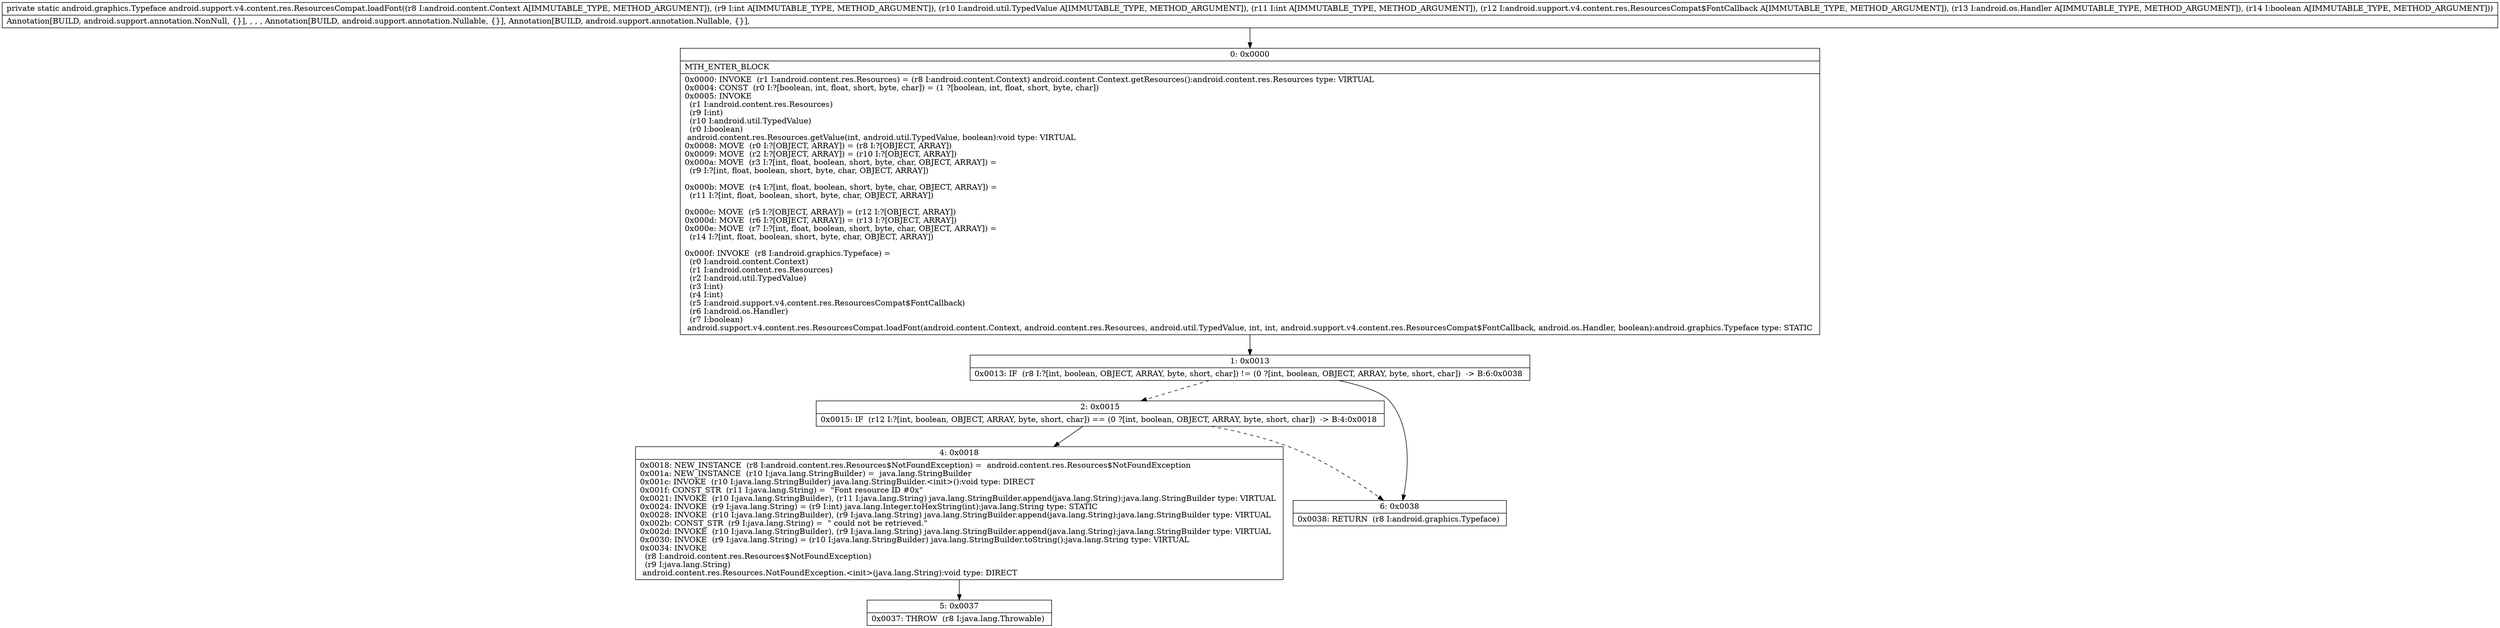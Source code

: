 digraph "CFG forandroid.support.v4.content.res.ResourcesCompat.loadFont(Landroid\/content\/Context;ILandroid\/util\/TypedValue;ILandroid\/support\/v4\/content\/res\/ResourcesCompat$FontCallback;Landroid\/os\/Handler;Z)Landroid\/graphics\/Typeface;" {
Node_0 [shape=record,label="{0\:\ 0x0000|MTH_ENTER_BLOCK\l|0x0000: INVOKE  (r1 I:android.content.res.Resources) = (r8 I:android.content.Context) android.content.Context.getResources():android.content.res.Resources type: VIRTUAL \l0x0004: CONST  (r0 I:?[boolean, int, float, short, byte, char]) = (1 ?[boolean, int, float, short, byte, char]) \l0x0005: INVOKE  \l  (r1 I:android.content.res.Resources)\l  (r9 I:int)\l  (r10 I:android.util.TypedValue)\l  (r0 I:boolean)\l android.content.res.Resources.getValue(int, android.util.TypedValue, boolean):void type: VIRTUAL \l0x0008: MOVE  (r0 I:?[OBJECT, ARRAY]) = (r8 I:?[OBJECT, ARRAY]) \l0x0009: MOVE  (r2 I:?[OBJECT, ARRAY]) = (r10 I:?[OBJECT, ARRAY]) \l0x000a: MOVE  (r3 I:?[int, float, boolean, short, byte, char, OBJECT, ARRAY]) = \l  (r9 I:?[int, float, boolean, short, byte, char, OBJECT, ARRAY])\l \l0x000b: MOVE  (r4 I:?[int, float, boolean, short, byte, char, OBJECT, ARRAY]) = \l  (r11 I:?[int, float, boolean, short, byte, char, OBJECT, ARRAY])\l \l0x000c: MOVE  (r5 I:?[OBJECT, ARRAY]) = (r12 I:?[OBJECT, ARRAY]) \l0x000d: MOVE  (r6 I:?[OBJECT, ARRAY]) = (r13 I:?[OBJECT, ARRAY]) \l0x000e: MOVE  (r7 I:?[int, float, boolean, short, byte, char, OBJECT, ARRAY]) = \l  (r14 I:?[int, float, boolean, short, byte, char, OBJECT, ARRAY])\l \l0x000f: INVOKE  (r8 I:android.graphics.Typeface) = \l  (r0 I:android.content.Context)\l  (r1 I:android.content.res.Resources)\l  (r2 I:android.util.TypedValue)\l  (r3 I:int)\l  (r4 I:int)\l  (r5 I:android.support.v4.content.res.ResourcesCompat$FontCallback)\l  (r6 I:android.os.Handler)\l  (r7 I:boolean)\l android.support.v4.content.res.ResourcesCompat.loadFont(android.content.Context, android.content.res.Resources, android.util.TypedValue, int, int, android.support.v4.content.res.ResourcesCompat$FontCallback, android.os.Handler, boolean):android.graphics.Typeface type: STATIC \l}"];
Node_1 [shape=record,label="{1\:\ 0x0013|0x0013: IF  (r8 I:?[int, boolean, OBJECT, ARRAY, byte, short, char]) != (0 ?[int, boolean, OBJECT, ARRAY, byte, short, char])  \-\> B:6:0x0038 \l}"];
Node_2 [shape=record,label="{2\:\ 0x0015|0x0015: IF  (r12 I:?[int, boolean, OBJECT, ARRAY, byte, short, char]) == (0 ?[int, boolean, OBJECT, ARRAY, byte, short, char])  \-\> B:4:0x0018 \l}"];
Node_4 [shape=record,label="{4\:\ 0x0018|0x0018: NEW_INSTANCE  (r8 I:android.content.res.Resources$NotFoundException) =  android.content.res.Resources$NotFoundException \l0x001a: NEW_INSTANCE  (r10 I:java.lang.StringBuilder) =  java.lang.StringBuilder \l0x001c: INVOKE  (r10 I:java.lang.StringBuilder) java.lang.StringBuilder.\<init\>():void type: DIRECT \l0x001f: CONST_STR  (r11 I:java.lang.String) =  \"Font resource ID #0x\" \l0x0021: INVOKE  (r10 I:java.lang.StringBuilder), (r11 I:java.lang.String) java.lang.StringBuilder.append(java.lang.String):java.lang.StringBuilder type: VIRTUAL \l0x0024: INVOKE  (r9 I:java.lang.String) = (r9 I:int) java.lang.Integer.toHexString(int):java.lang.String type: STATIC \l0x0028: INVOKE  (r10 I:java.lang.StringBuilder), (r9 I:java.lang.String) java.lang.StringBuilder.append(java.lang.String):java.lang.StringBuilder type: VIRTUAL \l0x002b: CONST_STR  (r9 I:java.lang.String) =  \" could not be retrieved.\" \l0x002d: INVOKE  (r10 I:java.lang.StringBuilder), (r9 I:java.lang.String) java.lang.StringBuilder.append(java.lang.String):java.lang.StringBuilder type: VIRTUAL \l0x0030: INVOKE  (r9 I:java.lang.String) = (r10 I:java.lang.StringBuilder) java.lang.StringBuilder.toString():java.lang.String type: VIRTUAL \l0x0034: INVOKE  \l  (r8 I:android.content.res.Resources$NotFoundException)\l  (r9 I:java.lang.String)\l android.content.res.Resources.NotFoundException.\<init\>(java.lang.String):void type: DIRECT \l}"];
Node_5 [shape=record,label="{5\:\ 0x0037|0x0037: THROW  (r8 I:java.lang.Throwable) \l}"];
Node_6 [shape=record,label="{6\:\ 0x0038|0x0038: RETURN  (r8 I:android.graphics.Typeface) \l}"];
MethodNode[shape=record,label="{private static android.graphics.Typeface android.support.v4.content.res.ResourcesCompat.loadFont((r8 I:android.content.Context A[IMMUTABLE_TYPE, METHOD_ARGUMENT]), (r9 I:int A[IMMUTABLE_TYPE, METHOD_ARGUMENT]), (r10 I:android.util.TypedValue A[IMMUTABLE_TYPE, METHOD_ARGUMENT]), (r11 I:int A[IMMUTABLE_TYPE, METHOD_ARGUMENT]), (r12 I:android.support.v4.content.res.ResourcesCompat$FontCallback A[IMMUTABLE_TYPE, METHOD_ARGUMENT]), (r13 I:android.os.Handler A[IMMUTABLE_TYPE, METHOD_ARGUMENT]), (r14 I:boolean A[IMMUTABLE_TYPE, METHOD_ARGUMENT]))  | Annotation[BUILD, android.support.annotation.NonNull, \{\}], , , , Annotation[BUILD, android.support.annotation.Nullable, \{\}], Annotation[BUILD, android.support.annotation.Nullable, \{\}], \l}"];
MethodNode -> Node_0;
Node_0 -> Node_1;
Node_1 -> Node_2[style=dashed];
Node_1 -> Node_6;
Node_2 -> Node_4;
Node_2 -> Node_6[style=dashed];
Node_4 -> Node_5;
}

